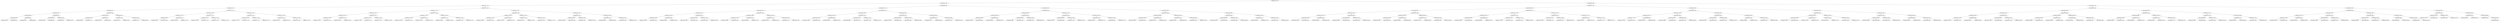 digraph G{
1646371921 [label="Node{data=[3617, 3617]}"]
1646371921 -> 1383178166
1383178166 [label="Node{data=[1833, 1833]}"]
1383178166 -> 806511723
806511723 [label="Node{data=[1731, 1731]}"]
806511723 -> 1250442005
1250442005 [label="Node{data=[924, 924]}"]
1250442005 -> 627318073
627318073 [label="Node{data=[908, 908]}"]
627318073 -> 2067180044
2067180044 [label="Node{data=[900, 900]}"]
2067180044 -> 1478797373
1478797373 [label="Node{data=[896, 896]}"]
1478797373 -> 1400856767
1400856767 [label="Node{data=[894, 894]}"]
1400856767 -> 1450652220
1450652220 [label="Node{data=[847, 847]}"]
1400856767 -> 417301556
417301556 [label="Node{data=[895, 895]}"]
1478797373 -> 1707582034
1707582034 [label="Node{data=[898, 898]}"]
1707582034 -> 1293241549
1293241549 [label="Node{data=[897, 897]}"]
1707582034 -> 580673921
580673921 [label="Node{data=[899, 899]}"]
2067180044 -> 1183231938
1183231938 [label="Node{data=[904, 904]}"]
1183231938 -> 504053874
504053874 [label="Node{data=[902, 902]}"]
504053874 -> 2032079962
2032079962 [label="Node{data=[901, 901]}"]
504053874 -> 953082513
953082513 [label="Node{data=[903, 903]}"]
1183231938 -> 1262854901
1262854901 [label="Node{data=[906, 906]}"]
1262854901 -> 252277567
252277567 [label="Node{data=[905, 905]}"]
1262854901 -> 238357312
238357312 [label="Node{data=[907, 907]}"]
627318073 -> 1101048445
1101048445 [label="Node{data=[916, 916]}"]
1101048445 -> 664070838
664070838 [label="Node{data=[912, 912]}"]
664070838 -> 1665197552
1665197552 [label="Node{data=[910, 910]}"]
1665197552 -> 1158258131
1158258131 [label="Node{data=[909, 909]}"]
1665197552 -> 20853837
20853837 [label="Node{data=[911, 911]}"]
664070838 -> 33533830
33533830 [label="Node{data=[914, 914]}"]
33533830 -> 1702143276
1702143276 [label="Node{data=[913, 913]}"]
33533830 -> 1813666644
1813666644 [label="Node{data=[915, 915]}"]
1101048445 -> 477533894
477533894 [label="Node{data=[920, 920]}"]
477533894 -> 1611241809
1611241809 [label="Node{data=[918, 918]}"]
1611241809 -> 538185145
538185145 [label="Node{data=[917, 917]}"]
1611241809 -> 510276116
510276116 [label="Node{data=[919, 919]}"]
477533894 -> 914507705
914507705 [label="Node{data=[922, 922]}"]
914507705 -> 443384617
443384617 [label="Node{data=[921, 921]}"]
914507705 -> 445918232
445918232 [label="Node{data=[923, 923]}"]
1250442005 -> 1436633036
1436633036 [label="Node{data=[1116, 1116]}"]
1436633036 -> 1908043086
1908043086 [label="Node{data=[1108, 1108]}"]
1908043086 -> 121167003
121167003 [label="Node{data=[1051, 1051]}"]
121167003 -> 1014486152
1014486152 [label="Node{data=[926, 926]}"]
1014486152 -> 1664576493
1664576493 [label="Node{data=[925, 925]}"]
1014486152 -> 1095088856
1095088856 [label="Node{data=[1032, 1032]}"]
121167003 -> 14183023
14183023 [label="Node{data=[1106, 1106]}"]
14183023 -> 42544488
42544488 [label="Node{data=[1059, 1059]}"]
14183023 -> 1522095831
1522095831 [label="Node{data=[1107, 1107]}"]
1908043086 -> 910599202
910599202 [label="Node{data=[1112, 1112]}"]
910599202 -> 1963862935
1963862935 [label="Node{data=[1110, 1110]}"]
1963862935 -> 1042786867
1042786867 [label="Node{data=[1109, 1109]}"]
1963862935 -> 775445710
775445710 [label="Node{data=[1111, 1111]}"]
910599202 -> 769432223
769432223 [label="Node{data=[1114, 1114]}"]
769432223 -> 696933920
696933920 [label="Node{data=[1113, 1113]}"]
769432223 -> 712974096
712974096 [label="Node{data=[1115, 1115]}"]
1436633036 -> 1187903677
1187903677 [label="Node{data=[1124, 1124]}"]
1187903677 -> 252480153
252480153 [label="Node{data=[1120, 1120]}"]
252480153 -> 1946988038
1946988038 [label="Node{data=[1118, 1118]}"]
1946988038 -> 651802632
651802632 [label="Node{data=[1117, 1117]}"]
1946988038 -> 259564670
259564670 [label="Node{data=[1119, 1119]}"]
252480153 -> 1682681674
1682681674 [label="Node{data=[1122, 1122]}"]
1682681674 -> 1965445467
1965445467 [label="Node{data=[1121, 1121]}"]
1682681674 -> 517254671
517254671 [label="Node{data=[1123, 1123]}"]
1187903677 -> 1422238463
1422238463 [label="Node{data=[1155, 1155]}"]
1422238463 -> 1833789138
1833789138 [label="Node{data=[1126, 1126]}"]
1833789138 -> 707157673
707157673 [label="Node{data=[1125, 1125]}"]
1833789138 -> 288958772
288958772 [label="Node{data=[1153, 1153]}"]
1422238463 -> 1754444726
1754444726 [label="Node{data=[1729, 1729]}"]
1754444726 -> 1852777344
1852777344 [label="Node{data=[1728, 1728]}"]
1754444726 -> 1990519794
1990519794 [label="Node{data=[1730, 1730]}"]
806511723 -> 780934299
780934299 [label="Node{data=[1782, 1782]}"]
780934299 -> 1409160703
1409160703 [label="Node{data=[1747, 1747]}"]
1409160703 -> 1150963491
1150963491 [label="Node{data=[1739, 1739]}"]
1150963491 -> 355518265
355518265 [label="Node{data=[1735, 1735]}"]
355518265 -> 1528195520
1528195520 [label="Node{data=[1733, 1733]}"]
1528195520 -> 2028265136
2028265136 [label="Node{data=[1732, 1732]}"]
1528195520 -> 1855026648
1855026648 [label="Node{data=[1734, 1734]}"]
355518265 -> 2097905212
2097905212 [label="Node{data=[1737, 1737]}"]
2097905212 -> 364597300
364597300 [label="Node{data=[1736, 1736]}"]
2097905212 -> 1265900909
1265900909 [label="Node{data=[1738, 1738]}"]
1150963491 -> 783191662
783191662 [label="Node{data=[1743, 1743]}"]
783191662 -> 150138649
150138649 [label="Node{data=[1741, 1741]}"]
150138649 -> 1191654595
1191654595 [label="Node{data=[1740, 1740]}"]
150138649 -> 754177595
754177595 [label="Node{data=[1742, 1742]}"]
783191662 -> 1987375157
1987375157 [label="Node{data=[1745, 1745]}"]
1987375157 -> 1776374725
1776374725 [label="Node{data=[1744, 1744]}"]
1987375157 -> 389993238
389993238 [label="Node{data=[1746, 1746]}"]
1409160703 -> 634297796
634297796 [label="Node{data=[1755, 1755]}"]
634297796 -> 1961501712
1961501712 [label="Node{data=[1751, 1751]}"]
1961501712 -> 402009651
402009651 [label="Node{data=[1749, 1749]}"]
402009651 -> 1991371192
1991371192 [label="Node{data=[1748, 1748]}"]
402009651 -> 658532887
658532887 [label="Node{data=[1750, 1750]}"]
1961501712 -> 45023307
45023307 [label="Node{data=[1753, 1753]}"]
45023307 -> 613298587
613298587 [label="Node{data=[1752, 1752]}"]
45023307 -> 1561063579
1561063579 [label="Node{data=[1754, 1754]}"]
634297796 -> 2034182655
2034182655 [label="Node{data=[1759, 1759]}"]
2034182655 -> 65586123
65586123 [label="Node{data=[1757, 1757]}"]
65586123 -> 1446983876
1446983876 [label="Node{data=[1756, 1756]}"]
65586123 -> 1412601264
1412601264 [label="Node{data=[1758, 1758]}"]
2034182655 -> 1413623320
1413623320 [label="Node{data=[1761, 1761]}"]
1413623320 -> 292641216
292641216 [label="Node{data=[1760, 1760]}"]
1413623320 -> 1042790962
1042790962 [label="Node{data=[1781, 1781]}"]
780934299 -> 2130192211
2130192211 [label="Node{data=[1817, 1817]}"]
2130192211 -> 990897274
990897274 [label="Node{data=[1790, 1790]}"]
990897274 -> 539690370
539690370 [label="Node{data=[1786, 1786]}"]
539690370 -> 593415583
593415583 [label="Node{data=[1784, 1784]}"]
593415583 -> 480490520
480490520 [label="Node{data=[1783, 1783]}"]
593415583 -> 1489743810
1489743810 [label="Node{data=[1785, 1785]}"]
539690370 -> 540325452
540325452 [label="Node{data=[1788, 1788]}"]
540325452 -> 1976804832
1976804832 [label="Node{data=[1787, 1787]}"]
540325452 -> 1959910454
1959910454 [label="Node{data=[1789, 1789]}"]
990897274 -> 1902237905
1902237905 [label="Node{data=[1794, 1794]}"]
1902237905 -> 1961002599
1961002599 [label="Node{data=[1792, 1792]}"]
1961002599 -> 485937598
485937598 [label="Node{data=[1791, 1791]}"]
1961002599 -> 1715248762
1715248762 [label="Node{data=[1793, 1793]}"]
1902237905 -> 434398524
434398524 [label="Node{data=[1796, 1796]}"]
434398524 -> 2035616217
2035616217 [label="Node{data=[1795, 1795]}"]
434398524 -> 1392794732
1392794732 [label="Node{data=[1797, 1797]}"]
2130192211 -> 1363793720
1363793720 [label="Node{data=[1825, 1825]}"]
1363793720 -> 1807648168
1807648168 [label="Node{data=[1821, 1821]}"]
1807648168 -> 980697799
980697799 [label="Node{data=[1819, 1819]}"]
980697799 -> 1273143001
1273143001 [label="Node{data=[1818, 1818]}"]
980697799 -> 1418555530
1418555530 [label="Node{data=[1820, 1820]}"]
1807648168 -> 1258372214
1258372214 [label="Node{data=[1823, 1823]}"]
1258372214 -> 1408974251
1408974251 [label="Node{data=[1822, 1822]}"]
1258372214 -> 212890971
212890971 [label="Node{data=[1824, 1824]}"]
1363793720 -> 856055143
856055143 [label="Node{data=[1829, 1829]}"]
856055143 -> 1898325501
1898325501 [label="Node{data=[1827, 1827]}"]
1898325501 -> 2075809815
2075809815 [label="Node{data=[1826, 1826]}"]
1898325501 -> 1949298838
1949298838 [label="Node{data=[1828, 1828]}"]
856055143 -> 1967355409
1967355409 [label="Node{data=[1831, 1831]}"]
1967355409 -> 889891977
889891977 [label="Node{data=[1830, 1830]}"]
1967355409 -> 475603167
475603167 [label="Node{data=[1832, 1832]}"]
1383178166 -> 402249858
402249858 [label="Node{data=[3080, 3080]}"]
402249858 -> 2045036434
2045036434 [label="Node{data=[2320, 2320]}"]
2045036434 -> 426394307
426394307 [label="Node{data=[1849, 1849]}"]
426394307 -> 1281414889
1281414889 [label="Node{data=[1841, 1841]}"]
1281414889 -> 352598575
352598575 [label="Node{data=[1837, 1837]}"]
352598575 -> 1250142026
1250142026 [label="Node{data=[1835, 1835]}"]
1250142026 -> 20224131
20224131 [label="Node{data=[1834, 1834]}"]
1250142026 -> 1261031890
1261031890 [label="Node{data=[1836, 1836]}"]
352598575 -> 2135449562
2135449562 [label="Node{data=[1839, 1839]}"]
2135449562 -> 673586830
673586830 [label="Node{data=[1838, 1838]}"]
2135449562 -> 225672073
225672073 [label="Node{data=[1840, 1840]}"]
1281414889 -> 139566260
139566260 [label="Node{data=[1845, 1845]}"]
139566260 -> 903525611
903525611 [label="Node{data=[1843, 1843]}"]
903525611 -> 764419760
764419760 [label="Node{data=[1842, 1842]}"]
903525611 -> 1000966072
1000966072 [label="Node{data=[1844, 1844]}"]
139566260 -> 1058609221
1058609221 [label="Node{data=[1847, 1847]}"]
1058609221 -> 1594138273
1594138273 [label="Node{data=[1846, 1846]}"]
1058609221 -> 1926004335
1926004335 [label="Node{data=[1848, 1848]}"]
426394307 -> 95396809
95396809 [label="Node{data=[2312, 2312]}"]
95396809 -> 1912821769
1912821769 [label="Node{data=[2308, 2308]}"]
1912821769 -> 151593342
151593342 [label="Node{data=[2013, 2013]}"]
151593342 -> 405215542
405215542 [label="Node{data=[1850, 1850]}"]
151593342 -> 1617838096
1617838096 [label="Node{data=[2295, 2295]}"]
1912821769 -> 138776324
138776324 [label="Node{data=[2310, 2310]}"]
138776324 -> 1208442275
1208442275 [label="Node{data=[2309, 2309]}"]
138776324 -> 1758008124
1758008124 [label="Node{data=[2311, 2311]}"]
95396809 -> 2050339061
2050339061 [label="Node{data=[2316, 2316]}"]
2050339061 -> 1579957528
1579957528 [label="Node{data=[2314, 2314]}"]
1579957528 -> 750029115
750029115 [label="Node{data=[2313, 2313]}"]
1579957528 -> 214187874
214187874 [label="Node{data=[2315, 2315]}"]
2050339061 -> 1528923159
1528923159 [label="Node{data=[2318, 2318]}"]
1528923159 -> 1683662486
1683662486 [label="Node{data=[2317, 2317]}"]
1528923159 -> 1823409783
1823409783 [label="Node{data=[2319, 2319]}"]
2045036434 -> 1094523823
1094523823 [label="Node{data=[2534, 2534]}"]
1094523823 -> 384515747
384515747 [label="Node{data=[2468, 2468]}"]
384515747 -> 657736958
657736958 [label="Node{data=[2464, 2464]}"]
657736958 -> 867988177
867988177 [label="Node{data=[2462, 2462]}"]
867988177 -> 443934570
443934570 [label="Node{data=[2461, 2461]}"]
867988177 -> 1428475041
1428475041 [label="Node{data=[2463, 2463]}"]
657736958 -> 1345483087
1345483087 [label="Node{data=[2466, 2466]}"]
1345483087 -> 4766562
4766562 [label="Node{data=[2465, 2465]}"]
1345483087 -> 892555958
892555958 [label="Node{data=[2467, 2467]}"]
384515747 -> 1182908789
1182908789 [label="Node{data=[2472, 2472]}"]
1182908789 -> 91912419
91912419 [label="Node{data=[2470, 2470]}"]
91912419 -> 1076641925
1076641925 [label="Node{data=[2469, 2469]}"]
91912419 -> 1873091796
1873091796 [label="Node{data=[2471, 2471]}"]
1182908789 -> 661119548
661119548 [label="Node{data=[2474, 2474]}"]
661119548 -> 1896622931
1896622931 [label="Node{data=[2473, 2473]}"]
661119548 -> 1401316767
1401316767 [label="Node{data=[2475, 2475]}"]
1094523823 -> 335708295
335708295 [label="Node{data=[2626, 2626]}"]
335708295 -> 216856121
216856121 [label="Node{data=[2622, 2622]}"]
216856121 -> 480903748
480903748 [label="Node{data=[2620, 2620]}"]
480903748 -> 2095064787
2095064787 [label="Node{data=[2619, 2619]}"]
480903748 -> 2095486832
2095486832 [label="Node{data=[2621, 2621]}"]
216856121 -> 391183339
391183339 [label="Node{data=[2624, 2624]}"]
391183339 -> 1529115495
1529115495 [label="Node{data=[2623, 2623]}"]
391183339 -> 646910062
646910062 [label="Node{data=[2625, 2625]}"]
335708295 -> 1855610584
1855610584 [label="Node{data=[2630, 2630]}"]
1855610584 -> 2114289475
2114289475 [label="Node{data=[2628, 2628]}"]
2114289475 -> 113411247
113411247 [label="Node{data=[2627, 2627]}"]
2114289475 -> 1485891705
1485891705 [label="Node{data=[2629, 2629]}"]
1855610584 -> 1681920301
1681920301 [label="Node{data=[2636, 2636]}"]
1681920301 -> 837457281
837457281 [label="Node{data=[2631, 2631]}"]
1681920301 -> 589273327
589273327 [label="Node{data=[3029, 3029]}"]
402249858 -> 2081652693
2081652693 [label="Node{data=[3390, 3390]}"]
2081652693 -> 406765571
406765571 [label="Node{data=[3096, 3096]}"]
406765571 -> 2107443224
2107443224 [label="Node{data=[3088, 3088]}"]
2107443224 -> 572145572
572145572 [label="Node{data=[3084, 3084]}"]
572145572 -> 1158676965
1158676965 [label="Node{data=[3082, 3082]}"]
1158676965 -> 725680028
725680028 [label="Node{data=[3081, 3081]}"]
1158676965 -> 1040776996
1040776996 [label="Node{data=[3083, 3083]}"]
572145572 -> 1293680734
1293680734 [label="Node{data=[3086, 3086]}"]
1293680734 -> 138817329
138817329 [label="Node{data=[3085, 3085]}"]
1293680734 -> 609656250
609656250 [label="Node{data=[3087, 3087]}"]
2107443224 -> 1574877131
1574877131 [label="Node{data=[3092, 3092]}"]
1574877131 -> 1894601438
1894601438 [label="Node{data=[3090, 3090]}"]
1894601438 -> 1231799381
1231799381 [label="Node{data=[3089, 3089]}"]
1894601438 -> 1497377679
1497377679 [label="Node{data=[3091, 3091]}"]
1574877131 -> 1904783235
1904783235 [label="Node{data=[3094, 3094]}"]
1904783235 -> 1810458830
1810458830 [label="Node{data=[3093, 3093]}"]
1904783235 -> 2083999882
2083999882 [label="Node{data=[3095, 3095]}"]
406765571 -> 611520720
611520720 [label="Node{data=[3104, 3104]}"]
611520720 -> 271800170
271800170 [label="Node{data=[3100, 3100]}"]
271800170 -> 809300666
809300666 [label="Node{data=[3098, 3098]}"]
809300666 -> 1984513847
1984513847 [label="Node{data=[3097, 3097]}"]
809300666 -> 1241529534
1241529534 [label="Node{data=[3099, 3099]}"]
271800170 -> 1082309267
1082309267 [label="Node{data=[3102, 3102]}"]
1082309267 -> 402405659
402405659 [label="Node{data=[3101, 3101]}"]
1082309267 -> 724608044
724608044 [label="Node{data=[3103, 3103]}"]
611520720 -> 1621002296
1621002296 [label="Node{data=[3108, 3108]}"]
1621002296 -> 899543194
899543194 [label="Node{data=[3106, 3106]}"]
899543194 -> 1138697171
1138697171 [label="Node{data=[3105, 3105]}"]
899543194 -> 1835073088
1835073088 [label="Node{data=[3107, 3107]}"]
1621002296 -> 2032891036
2032891036 [label="Node{data=[3370, 3370]}"]
2032891036 -> 602423811
602423811 [label="Node{data=[3369, 3369]}"]
2032891036 -> 429075478
429075478 [label="Node{data=[3371, 3371]}"]
2081652693 -> 1944798106
1944798106 [label="Node{data=[3490, 3490]}"]
1944798106 -> 1363560175
1363560175 [label="Node{data=[3450, 3450]}"]
1363560175 -> 811597470
811597470 [label="Node{data=[3446, 3446]}"]
811597470 -> 808228639
808228639 [label="Node{data=[3440, 3440]}"]
808228639 -> 426960147
426960147 [label="Node{data=[3434, 3434]}"]
808228639 -> 2061543916
2061543916 [label="Node{data=[3445, 3445]}"]
811597470 -> 897848096
897848096 [label="Node{data=[3448, 3448]}"]
897848096 -> 1640296160
1640296160 [label="Node{data=[3447, 3447]}"]
897848096 -> 1863374262
1863374262 [label="Node{data=[3449, 3449]}"]
1363560175 -> 272678513
272678513 [label="Node{data=[3454, 3454]}"]
272678513 -> 88646218
88646218 [label="Node{data=[3452, 3452]}"]
88646218 -> 1128132589
1128132589 [label="Node{data=[3451, 3451]}"]
88646218 -> 711540569
711540569 [label="Node{data=[3453, 3453]}"]
272678513 -> 1062186835
1062186835 [label="Node{data=[3456, 3456]}"]
1062186835 -> 2144665602
2144665602 [label="Node{data=[3455, 3455]}"]
1062186835 -> 1396431506
1396431506 [label="Node{data=[3457, 3457]}"]
1944798106 -> 810267739
810267739 [label="Node{data=[3609, 3609]}"]
810267739 -> 1916575798
1916575798 [label="Node{data=[3500, 3500]}"]
1916575798 -> 633240419
633240419 [label="Node{data=[3498, 3498]}"]
633240419 -> 685558284
685558284 [label="Node{data=[3491, 3491]}"]
633240419 -> 1171802656
1171802656 [label="Node{data=[3499, 3499]}"]
1916575798 -> 1391624125
1391624125 [label="Node{data=[3607, 3607]}"]
1391624125 -> 79782883
79782883 [label="Node{data=[3606, 3606]}"]
1391624125 -> 1250121181
1250121181 [label="Node{data=[3608, 3608]}"]
810267739 -> 1292738535
1292738535 [label="Node{data=[3613, 3613]}"]
1292738535 -> 205721196
205721196 [label="Node{data=[3611, 3611]}"]
205721196 -> 51554940
51554940 [label="Node{data=[3610, 3610]}"]
205721196 -> 1399794302
1399794302 [label="Node{data=[3612, 3612]}"]
1292738535 -> 1924949331
1924949331 [label="Node{data=[3615, 3615]}"]
1924949331 -> 1721246982
1721246982 [label="Node{data=[3614, 3614]}"]
1924949331 -> 1892627171
1892627171 [label="Node{data=[3616, 3616]}"]
1646371921 -> 1515833950
1515833950 [label="Node{data=[5569, 5569]}"]
1515833950 -> 1272883899
1272883899 [label="Node{data=[4775, 4775]}"]
1272883899 -> 1816725203
1816725203 [label="Node{data=[4693, 4693]}"]
1816725203 -> 1704491411
1704491411 [label="Node{data=[3633, 3633]}"]
1704491411 -> 1896305732
1896305732 [label="Node{data=[3625, 3625]}"]
1896305732 -> 1328718765
1328718765 [label="Node{data=[3621, 3621]}"]
1328718765 -> 1802066694
1802066694 [label="Node{data=[3619, 3619]}"]
1802066694 -> 1293677337
1293677337 [label="Node{data=[3618, 3618]}"]
1802066694 -> 116734858
116734858 [label="Node{data=[3620, 3620]}"]
1328718765 -> 1551945522
1551945522 [label="Node{data=[3623, 3623]}"]
1551945522 -> 2106592975
2106592975 [label="Node{data=[3622, 3622]}"]
1551945522 -> 1862383967
1862383967 [label="Node{data=[3624, 3624]}"]
1896305732 -> 1074263646
1074263646 [label="Node{data=[3629, 3629]}"]
1074263646 -> 438589491
438589491 [label="Node{data=[3627, 3627]}"]
438589491 -> 1732238286
1732238286 [label="Node{data=[3626, 3626]}"]
438589491 -> 93740343
93740343 [label="Node{data=[3628, 3628]}"]
1074263646 -> 2052910813
2052910813 [label="Node{data=[3631, 3631]}"]
2052910813 -> 1107412069
1107412069 [label="Node{data=[3630, 3630]}"]
2052910813 -> 1534694976
1534694976 [label="Node{data=[3632, 3632]}"]
1704491411 -> 1823541245
1823541245 [label="Node{data=[4046, 4046]}"]
1823541245 -> 1896232624
1896232624 [label="Node{data=[3637, 3637]}"]
1896232624 -> 1038677529
1038677529 [label="Node{data=[3635, 3635]}"]
1038677529 -> 716487794
716487794 [label="Node{data=[3634, 3634]}"]
1038677529 -> 1314838582
1314838582 [label="Node{data=[3636, 3636]}"]
1896232624 -> 246273275
246273275 [label="Node{data=[3790, 3790]}"]
246273275 -> 1947185929
1947185929 [label="Node{data=[3658, 3658]}"]
246273275 -> 2077742806
2077742806 [label="Node{data=[3995, 3995]}"]
1823541245 -> 1139814130
1139814130 [label="Node{data=[4689, 4689]}"]
1139814130 -> 597307515
597307515 [label="Node{data=[4118, 4118]}"]
597307515 -> 713312506
713312506 [label="Node{data=[4110, 4110]}"]
597307515 -> 1864387098
1864387098 [label="Node{data=[4653, 4653]}"]
1139814130 -> 770010802
770010802 [label="Node{data=[4691, 4691]}"]
770010802 -> 1603177117
1603177117 [label="Node{data=[4690, 4690]}"]
770010802 -> 1464191502
1464191502 [label="Node{data=[4692, 4692]}"]
1816725203 -> 987249254
987249254 [label="Node{data=[4709, 4709]}"]
987249254 -> 1020154737
1020154737 [label="Node{data=[4701, 4701]}"]
1020154737 -> 398457879
398457879 [label="Node{data=[4697, 4697]}"]
398457879 -> 1850954068
1850954068 [label="Node{data=[4695, 4695]}"]
1850954068 -> 363023858
363023858 [label="Node{data=[4694, 4694]}"]
1850954068 -> 1530446316
1530446316 [label="Node{data=[4696, 4696]}"]
398457879 -> 865059288
865059288 [label="Node{data=[4699, 4699]}"]
865059288 -> 1193471756
1193471756 [label="Node{data=[4698, 4698]}"]
865059288 -> 1222768327
1222768327 [label="Node{data=[4700, 4700]}"]
1020154737 -> 1439394198
1439394198 [label="Node{data=[4705, 4705]}"]
1439394198 -> 403170294
403170294 [label="Node{data=[4703, 4703]}"]
403170294 -> 1208825205
1208825205 [label="Node{data=[4702, 4702]}"]
403170294 -> 253601149
253601149 [label="Node{data=[4704, 4704]}"]
1439394198 -> 26540753
26540753 [label="Node{data=[4707, 4707]}"]
26540753 -> 648786246
648786246 [label="Node{data=[4706, 4706]}"]
26540753 -> 120360571
120360571 [label="Node{data=[4708, 4708]}"]
987249254 -> 1710814638
1710814638 [label="Node{data=[4767, 4767]}"]
1710814638 -> 1125964210
1125964210 [label="Node{data=[4763, 4763]}"]
1125964210 -> 944140566
944140566 [label="Node{data=[4761, 4761]}"]
944140566 -> 1534754611
1534754611 [label="Node{data=[4735, 4735]}"]
944140566 -> 2030937207
2030937207 [label="Node{data=[4762, 4762]}"]
1125964210 -> 1551446957
1551446957 [label="Node{data=[4765, 4765]}"]
1551446957 -> 1471948789
1471948789 [label="Node{data=[4764, 4764]}"]
1551446957 -> 1605851606
1605851606 [label="Node{data=[4766, 4766]}"]
1710814638 -> 1267556427
1267556427 [label="Node{data=[4771, 4771]}"]
1267556427 -> 1585239756
1585239756 [label="Node{data=[4769, 4769]}"]
1585239756 -> 1758056825
1758056825 [label="Node{data=[4768, 4768]}"]
1585239756 -> 223693919
223693919 [label="Node{data=[4770, 4770]}"]
1267556427 -> 771418758
771418758 [label="Node{data=[4773, 4773]}"]
771418758 -> 361268035
361268035 [label="Node{data=[4772, 4772]}"]
771418758 -> 871160466
871160466 [label="Node{data=[4774, 4774]}"]
1272883899 -> 352083716
352083716 [label="Node{data=[5306, 5306]}"]
352083716 -> 1848125895
1848125895 [label="Node{data=[5290, 5290]}"]
1848125895 -> 1072377306
1072377306 [label="Node{data=[5156, 5156]}"]
1072377306 -> 1787189503
1787189503 [label="Node{data=[4931, 4931]}"]
1787189503 -> 477376212
477376212 [label="Node{data=[4777, 4777]}"]
477376212 -> 859654796
859654796 [label="Node{data=[4776, 4776]}"]
477376212 -> 1440621772
1440621772 [label="Node{data=[4778, 4778]}"]
1787189503 -> 231202600
231202600 [label="Node{data=[5098, 5098]}"]
231202600 -> 821576394
821576394 [label="Node{data=[5097, 5097]}"]
231202600 -> 1774720883
1774720883 [label="Node{data=[5099, 5099]}"]
1072377306 -> 1293203138
1293203138 [label="Node{data=[5286, 5286]}"]
1293203138 -> 2123960023
2123960023 [label="Node{data=[5284, 5284]}"]
2123960023 -> 201719260
201719260 [label="Node{data=[5283, 5283]}"]
2123960023 -> 635371680
635371680 [label="Node{data=[5285, 5285]}"]
1293203138 -> 1293226111
1293226111 [label="Node{data=[5288, 5288]}"]
1293226111 -> 2068598972
2068598972 [label="Node{data=[5287, 5287]}"]
1293226111 -> 1485089044
1485089044 [label="Node{data=[5289, 5289]}"]
1848125895 -> 84113572
84113572 [label="Node{data=[5298, 5298]}"]
84113572 -> 1626343059
1626343059 [label="Node{data=[5294, 5294]}"]
1626343059 -> 2032169857
2032169857 [label="Node{data=[5292, 5292]}"]
2032169857 -> 76659128
76659128 [label="Node{data=[5291, 5291]}"]
2032169857 -> 441001942
441001942 [label="Node{data=[5293, 5293]}"]
1626343059 -> 2053996178
2053996178 [label="Node{data=[5296, 5296]}"]
2053996178 -> 11249189
11249189 [label="Node{data=[5295, 5295]}"]
2053996178 -> 159290353
159290353 [label="Node{data=[5297, 5297]}"]
84113572 -> 1515877023
1515877023 [label="Node{data=[5302, 5302]}"]
1515877023 -> 1263668904
1263668904 [label="Node{data=[5300, 5300]}"]
1263668904 -> 370475881
370475881 [label="Node{data=[5299, 5299]}"]
1263668904 -> 1795816257
1795816257 [label="Node{data=[5301, 5301]}"]
1515877023 -> 1649320501
1649320501 [label="Node{data=[5304, 5304]}"]
1649320501 -> 959629210
959629210 [label="Node{data=[5303, 5303]}"]
1649320501 -> 125994398
125994398 [label="Node{data=[5305, 5305]}"]
352083716 -> 603305436
603305436 [label="Node{data=[5322, 5322]}"]
603305436 -> 884860061
884860061 [label="Node{data=[5314, 5314]}"]
884860061 -> 454884231
454884231 [label="Node{data=[5310, 5310]}"]
454884231 -> 136393487
136393487 [label="Node{data=[5308, 5308]}"]
136393487 -> 116669570
116669570 [label="Node{data=[5307, 5307]}"]
136393487 -> 1572256205
1572256205 [label="Node{data=[5309, 5309]}"]
454884231 -> 554348863
554348863 [label="Node{data=[5312, 5312]}"]
554348863 -> 548554586
548554586 [label="Node{data=[5311, 5311]}"]
554348863 -> 126189538
126189538 [label="Node{data=[5313, 5313]}"]
884860061 -> 1863702030
1863702030 [label="Node{data=[5318, 5318]}"]
1863702030 -> 467796378
467796378 [label="Node{data=[5316, 5316]}"]
467796378 -> 702025003
702025003 [label="Node{data=[5315, 5315]}"]
467796378 -> 93199773
93199773 [label="Node{data=[5317, 5317]}"]
1863702030 -> 1147805316
1147805316 [label="Node{data=[5320, 5320]}"]
1147805316 -> 1326393666
1326393666 [label="Node{data=[5319, 5319]}"]
1147805316 -> 643290333
643290333 [label="Node{data=[5321, 5321]}"]
603305436 -> 1396721535
1396721535 [label="Node{data=[5561, 5561]}"]
1396721535 -> 1204481453
1204481453 [label="Node{data=[5557, 5557]}"]
1204481453 -> 1899600175
1899600175 [label="Node{data=[5555, 5555]}"]
1899600175 -> 1766869737
1766869737 [label="Node{data=[5323, 5323]}"]
1899600175 -> 947553027
947553027 [label="Node{data=[5556, 5556]}"]
1204481453 -> 684566052
684566052 [label="Node{data=[5559, 5559]}"]
684566052 -> 352367347
352367347 [label="Node{data=[5558, 5558]}"]
684566052 -> 2129442232
2129442232 [label="Node{data=[5560, 5560]}"]
1396721535 -> 308433917
308433917 [label="Node{data=[5565, 5565]}"]
308433917 -> 1473981203
1473981203 [label="Node{data=[5563, 5563]}"]
1473981203 -> 1197251633
1197251633 [label="Node{data=[5562, 5562]}"]
1473981203 -> 1552326679
1552326679 [label="Node{data=[5564, 5564]}"]
308433917 -> 1551629761
1551629761 [label="Node{data=[5567, 5567]}"]
1551629761 -> 1383519982
1383519982 [label="Node{data=[5566, 5566]}"]
1551629761 -> 1902671237
1902671237 [label="Node{data=[5568, 5568]}"]
1515833950 -> 403174823
403174823 [label="Node{data=[8413, 8413]}"]
403174823 -> 462526099
462526099 [label="Node{data=[6364, 6364]}"]
462526099 -> 2142565033
2142565033 [label="Node{data=[6348, 6348]}"]
2142565033 -> 1304589447
1304589447 [label="Node{data=[5861, 5861]}"]
1304589447 -> 1783568981
1783568981 [label="Node{data=[5582, 5582]}"]
1783568981 -> 2113748097
2113748097 [label="Node{data=[5571, 5571]}"]
2113748097 -> 629454893
629454893 [label="Node{data=[5570, 5570]}"]
2113748097 -> 2075952726
2075952726 [label="Node{data=[5572, 5572]}"]
1783568981 -> 1764996806
1764996806 [label="Node{data=[5842, 5842]}"]
1764996806 -> 2101249621
2101249621 [label="Node{data=[5841, 5841]}"]
1764996806 -> 2113604623
2113604623 [label="Node{data=[5843, 5843]}"]
1304589447 -> 1651162064
1651162064 [label="Node{data=[6018, 6018]}"]
1651162064 -> 379303133
379303133 [label="Node{data=[5946, 5946]}"]
379303133 -> 530486389
530486389 [label="Node{data=[5914, 5914]}"]
379303133 -> 983595261
983595261 [label="Node{data=[5948, 5948]}"]
1651162064 -> 220454978
220454978 [label="Node{data=[6224, 6224]}"]
220454978 -> 1188401255
1188401255 [label="Node{data=[6184, 6184]}"]
220454978 -> 755210740
755210740 [label="Node{data=[6250, 6250]}"]
2142565033 -> 350059321
350059321 [label="Node{data=[6356, 6356]}"]
350059321 -> 107915280
107915280 [label="Node{data=[6352, 6352]}"]
107915280 -> 1825719826
1825719826 [label="Node{data=[6350, 6350]}"]
1825719826 -> 1571798597
1571798597 [label="Node{data=[6349, 6349]}"]
1825719826 -> 575935098
575935098 [label="Node{data=[6351, 6351]}"]
107915280 -> 1367937032
1367937032 [label="Node{data=[6354, 6354]}"]
1367937032 -> 798310141
798310141 [label="Node{data=[6353, 6353]}"]
1367937032 -> 258535644
258535644 [label="Node{data=[6355, 6355]}"]
350059321 -> 221111433
221111433 [label="Node{data=[6360, 6360]}"]
221111433 -> 347978868
347978868 [label="Node{data=[6358, 6358]}"]
347978868 -> 307829448
307829448 [label="Node{data=[6357, 6357]}"]
347978868 -> 1518331471
1518331471 [label="Node{data=[6359, 6359]}"]
221111433 -> 940857381
940857381 [label="Node{data=[6362, 6362]}"]
940857381 -> 1093864783
1093864783 [label="Node{data=[6361, 6361]}"]
940857381 -> 459718907
459718907 [label="Node{data=[6363, 6363]}"]
462526099 -> 1041109062
1041109062 [label="Node{data=[6380, 6380]}"]
1041109062 -> 616674002
616674002 [label="Node{data=[6372, 6372]}"]
616674002 -> 2109839984
2109839984 [label="Node{data=[6368, 6368]}"]
2109839984 -> 1351478315
1351478315 [label="Node{data=[6366, 6366]}"]
1351478315 -> 508512860
508512860 [label="Node{data=[6365, 6365]}"]
1351478315 -> 925973605
925973605 [label="Node{data=[6367, 6367]}"]
2109839984 -> 1179792105
1179792105 [label="Node{data=[6370, 6370]}"]
1179792105 -> 2038522556
2038522556 [label="Node{data=[6369, 6369]}"]
1179792105 -> 502848122
502848122 [label="Node{data=[6371, 6371]}"]
616674002 -> 596910004
596910004 [label="Node{data=[6376, 6376]}"]
596910004 -> 1954985045
1954985045 [label="Node{data=[6374, 6374]}"]
1954985045 -> 106999035
106999035 [label="Node{data=[6373, 6373]}"]
1954985045 -> 1569754439
1569754439 [label="Node{data=[6375, 6375]}"]
596910004 -> 1593458942
1593458942 [label="Node{data=[6378, 6378]}"]
1593458942 -> 530539368
530539368 [label="Node{data=[6377, 6377]}"]
1593458942 -> 479920916
479920916 [label="Node{data=[6379, 6379]}"]
1041109062 -> 1161322357
1161322357 [label="Node{data=[7951, 7951]}"]
1161322357 -> 1237912220
1237912220 [label="Node{data=[7799, 7799]}"]
1237912220 -> 757708014
757708014 [label="Node{data=[6882, 6882]}"]
757708014 -> 1777238524
1777238524 [label="Node{data=[6381, 6381]}"]
757708014 -> 1848289347
1848289347 [label="Node{data=[6958, 6958]}"]
1237912220 -> 1865859824
1865859824 [label="Node{data=[7801, 7801]}"]
1865859824 -> 257459516
257459516 [label="Node{data=[7800, 7800]}"]
1865859824 -> 304354378
304354378 [label="Node{data=[7802, 7802]}"]
1161322357 -> 704106237
704106237 [label="Node{data=[8409, 8409]}"]
704106237 -> 1880078449
1880078449 [label="Node{data=[8407, 8407]}"]
1880078449 -> 993370665
993370665 [label="Node{data=[8352, 8352]}"]
1880078449 -> 159475521
159475521 [label="Node{data=[8408, 8408]}"]
704106237 -> 504807594
504807594 [label="Node{data=[8411, 8411]}"]
504807594 -> 332873513
332873513 [label="Node{data=[8410, 8410]}"]
504807594 -> 90567568
90567568 [label="Node{data=[8412, 8412]}"]
403174823 -> 131872530
131872530 [label="Node{data=[9790, 9790]}"]
131872530 -> 795321555
795321555 [label="Node{data=[9629, 9629]}"]
795321555 -> 98826337
98826337 [label="Node{data=[8421, 8421]}"]
98826337 -> 800088638
800088638 [label="Node{data=[8417, 8417]}"]
800088638 -> 1236444285
1236444285 [label="Node{data=[8415, 8415]}"]
1236444285 -> 1541525668
1541525668 [label="Node{data=[8414, 8414]}"]
1236444285 -> 1096485705
1096485705 [label="Node{data=[8416, 8416]}"]
800088638 -> 1834361038
1834361038 [label="Node{data=[8419, 8419]}"]
1834361038 -> 823914581
823914581 [label="Node{data=[8418, 8418]}"]
1834361038 -> 1680503330
1680503330 [label="Node{data=[8420, 8420]}"]
98826337 -> 2100440237
2100440237 [label="Node{data=[9142, 9142]}"]
2100440237 -> 566113173
566113173 [label="Node{data=[8465, 8465]}"]
566113173 -> 1330247343
1330247343 [label="Node{data=[8422, 8422]}"]
566113173 -> 2017797638
2017797638 [label="Node{data=[8604, 8604]}"]
2100440237 -> 343812839
343812839 [label="Node{data=[9397, 9397]}"]
343812839 -> 1150058854
1150058854 [label="Node{data=[9347, 9347]}"]
343812839 -> 1148255190
1148255190 [label="Node{data=[9628, 9628]}"]
795321555 -> 366252104
366252104 [label="Node{data=[9637, 9637]}"]
366252104 -> 1889057031
1889057031 [label="Node{data=[9633, 9633]}"]
1889057031 -> 1346343363
1346343363 [label="Node{data=[9631, 9631]}"]
1346343363 -> 324169305
324169305 [label="Node{data=[9630, 9630]}"]
1346343363 -> 573958827
573958827 [label="Node{data=[9632, 9632]}"]
1889057031 -> 391135083
391135083 [label="Node{data=[9635, 9635]}"]
391135083 -> 1003292107
1003292107 [label="Node{data=[9634, 9634]}"]
391135083 -> 997033037
997033037 [label="Node{data=[9636, 9636]}"]
366252104 -> 914374969
914374969 [label="Node{data=[9641, 9641]}"]
914374969 -> 549293029
549293029 [label="Node{data=[9639, 9639]}"]
549293029 -> 1930240356
1930240356 [label="Node{data=[9638, 9638]}"]
549293029 -> 613784740
613784740 [label="Node{data=[9640, 9640]}"]
914374969 -> 271095942
271095942 [label="Node{data=[9643, 9643]}"]
271095942 -> 1552341957
1552341957 [label="Node{data=[9642, 9642]}"]
271095942 -> 1176164144
1176164144 [label="Node{data=[9789, 9789]}"]
131872530 -> 1323434987
1323434987 [label="Node{data=[9798, 9798]}"]
1323434987 -> 442125849
442125849 [label="Node{data=[9794, 9794]}"]
442125849 -> 1885922916
1885922916 [label="Node{data=[9792, 9792]}"]
1885922916 -> 1624972302
1624972302 [label="Node{data=[9791, 9791]}"]
1885922916 -> 1048098469
1048098469 [label="Node{data=[9793, 9793]}"]
442125849 -> 1989811701
1989811701 [label="Node{data=[9796, 9796]}"]
1989811701 -> 1106681476
1106681476 [label="Node{data=[9795, 9795]}"]
1989811701 -> 2037764568
2037764568 [label="Node{data=[9797, 9797]}"]
1323434987 -> 37981645
37981645 [label="Node{data=[9802, 9802]}"]
37981645 -> 605052357
605052357 [label="Node{data=[9800, 9800]}"]
605052357 -> 1365767549
1365767549 [label="Node{data=[9799, 9799]}"]
605052357 -> 105579928
105579928 [label="Node{data=[9801, 9801]}"]
37981645 -> 418958713
418958713 [label="Node{data=[9804, 9804]}"]
418958713 -> 1042306518
1042306518 [label="Node{data=[9803, 9803]}"]
418958713 -> 1342346098
1342346098 [label="Node{data=[9805, 9805]}"]
1342346098 -> 238762799
238762799 [label="Node{data=[9806, 9806]}"]
}